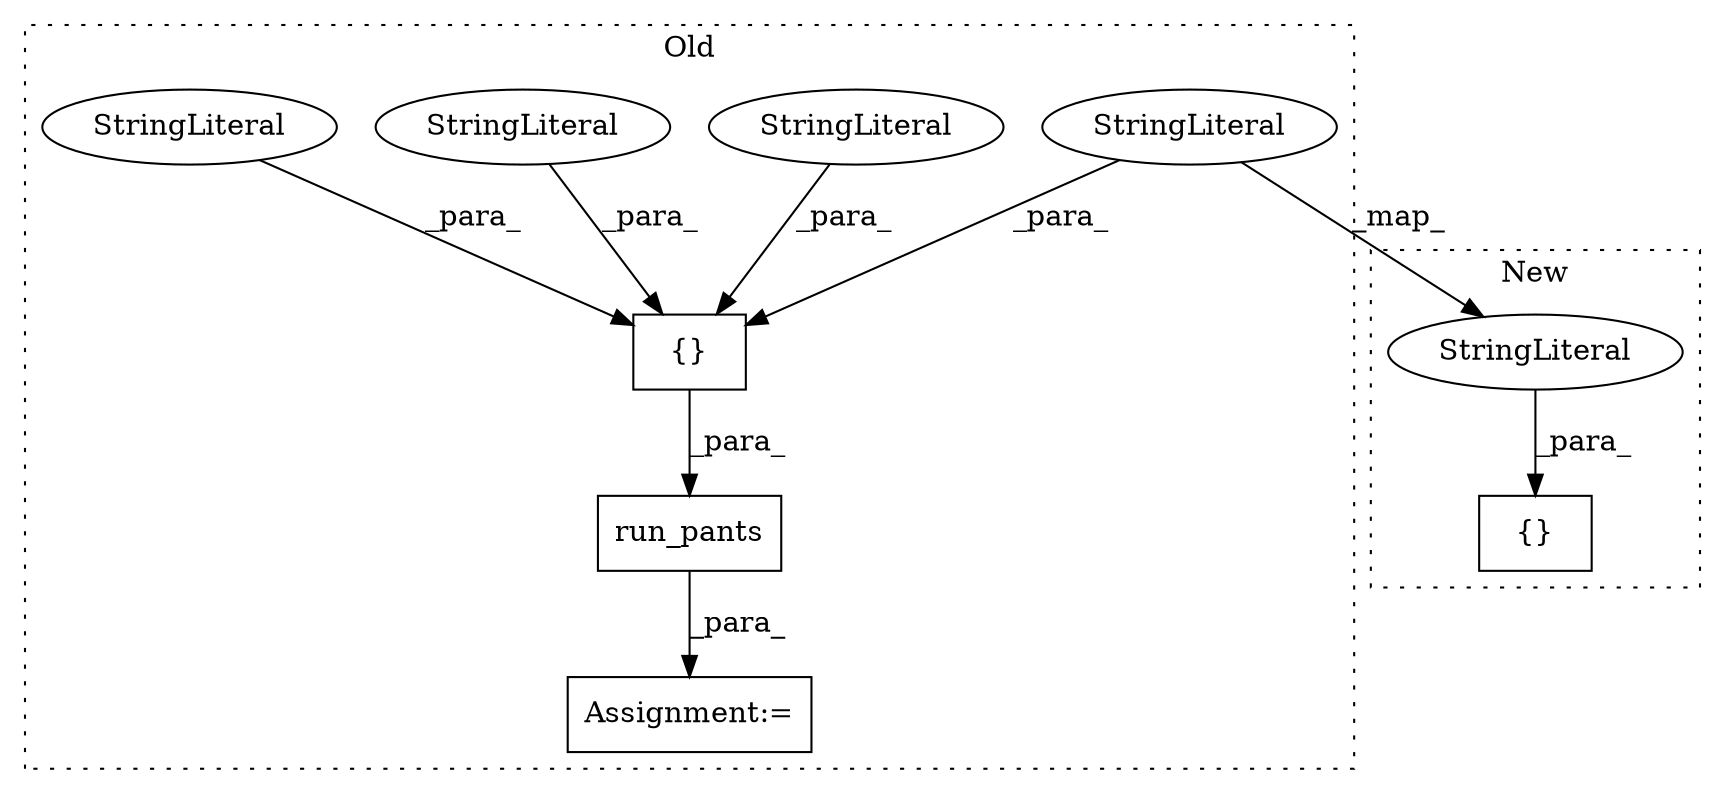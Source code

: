 digraph G {
subgraph cluster0 {
1 [label="run_pants" a="32" s="3790,3804" l="10,1" shape="box"];
3 [label="{}" a="4" s="3630,3768" l="1,1" shape="box"];
4 [label="Assignment:=" a="7" s="3784" l="1" shape="box"];
5 [label="StringLiteral" a="45" s="3641" l="6" shape="ellipse"];
6 [label="StringLiteral" a="45" s="3655" l="56" shape="ellipse"];
8 [label="StringLiteral" a="45" s="3631" l="9" shape="ellipse"];
9 [label="StringLiteral" a="45" s="3648" l="6" shape="ellipse"];
label = "Old";
style="dotted";
}
subgraph cluster1 {
2 [label="{}" a="4" s="5467,5581" l="1,1" shape="box"];
7 [label="StringLiteral" a="45" s="5468" l="56" shape="ellipse"];
label = "New";
style="dotted";
}
1 -> 4 [label="_para_"];
3 -> 1 [label="_para_"];
5 -> 3 [label="_para_"];
6 -> 7 [label="_map_"];
6 -> 3 [label="_para_"];
7 -> 2 [label="_para_"];
8 -> 3 [label="_para_"];
9 -> 3 [label="_para_"];
}
